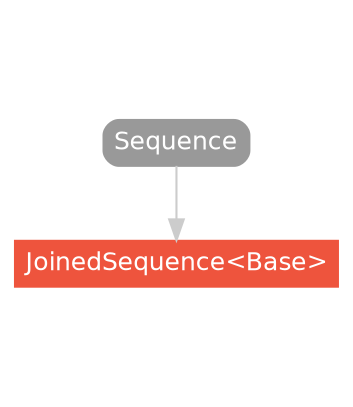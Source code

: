 strict digraph "JoinedSequence<Base> - Type Hierarchy - SwiftDoc.org" {
    pad="0.1,0.8"
    node [shape=box, style="filled,rounded", color="#999999", fillcolor="#999999", fontcolor=white, fontname=Helvetica, fontnames="Helvetica,sansserif", fontsize=12, margin="0.07,0.05", height="0.3"]
    edge [color="#cccccc"]
    "JoinedSequence<Base>" [URL="/type/JoinedSequence/", style="filled", fillcolor="#ee543d", color="#ee543d"]
    "Sequence" [URL="/protocol/Sequence/hierarchy/"]    "Sequence" -> "JoinedSequence<Base>"
    subgraph Types {
        rank = max; "JoinedSequence<Base>";
    }
}